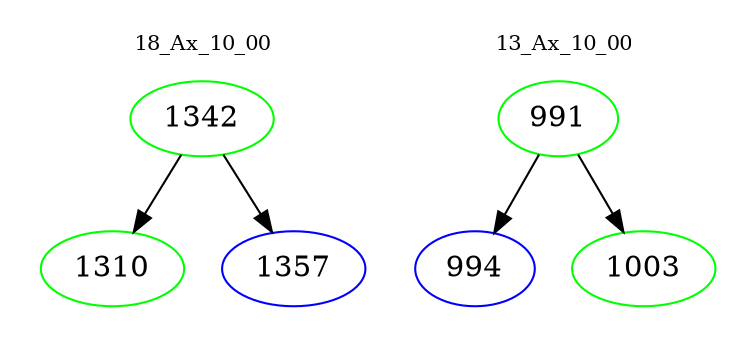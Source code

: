 digraph{
subgraph cluster_0 {
color = white
label = "18_Ax_10_00";
fontsize=10;
T0_1342 [label="1342", color="green"]
T0_1342 -> T0_1310 [color="black"]
T0_1310 [label="1310", color="green"]
T0_1342 -> T0_1357 [color="black"]
T0_1357 [label="1357", color="blue"]
}
subgraph cluster_1 {
color = white
label = "13_Ax_10_00";
fontsize=10;
T1_991 [label="991", color="green"]
T1_991 -> T1_994 [color="black"]
T1_994 [label="994", color="blue"]
T1_991 -> T1_1003 [color="black"]
T1_1003 [label="1003", color="green"]
}
}
